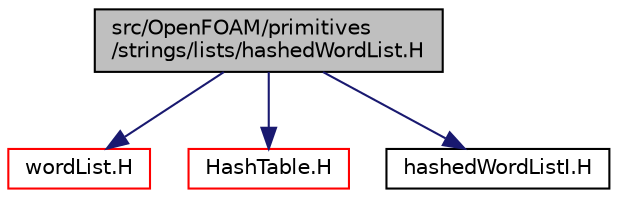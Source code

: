 digraph "src/OpenFOAM/primitives/strings/lists/hashedWordList.H"
{
  bgcolor="transparent";
  edge [fontname="Helvetica",fontsize="10",labelfontname="Helvetica",labelfontsize="10"];
  node [fontname="Helvetica",fontsize="10",shape=record];
  Node0 [label="src/OpenFOAM/primitives\l/strings/lists/hashedWordList.H",height=0.2,width=0.4,color="black", fillcolor="grey75", style="filled", fontcolor="black"];
  Node0 -> Node1 [color="midnightblue",fontsize="10",style="solid",fontname="Helvetica"];
  Node1 [label="wordList.H",height=0.2,width=0.4,color="red",URL="$a13475.html"];
  Node0 -> Node62 [color="midnightblue",fontsize="10",style="solid",fontname="Helvetica"];
  Node62 [label="HashTable.H",height=0.2,width=0.4,color="red",URL="$a09179.html"];
  Node0 -> Node68 [color="midnightblue",fontsize="10",style="solid",fontname="Helvetica"];
  Node68 [label="hashedWordListI.H",height=0.2,width=0.4,color="black",URL="$a13463.html"];
}
